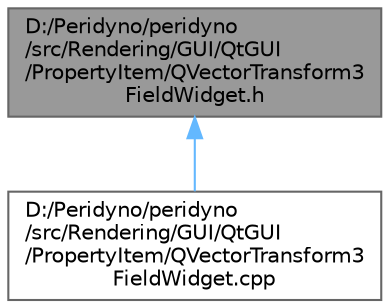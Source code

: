 digraph "D:/Peridyno/peridyno/src/Rendering/GUI/QtGUI/PropertyItem/QVectorTransform3FieldWidget.h"
{
 // LATEX_PDF_SIZE
  bgcolor="transparent";
  edge [fontname=Helvetica,fontsize=10,labelfontname=Helvetica,labelfontsize=10];
  node [fontname=Helvetica,fontsize=10,shape=box,height=0.2,width=0.4];
  Node1 [id="Node000001",label="D:/Peridyno/peridyno\l/src/Rendering/GUI/QtGUI\l/PropertyItem/QVectorTransform3\lFieldWidget.h",height=0.2,width=0.4,color="gray40", fillcolor="grey60", style="filled", fontcolor="black",tooltip=" "];
  Node1 -> Node2 [id="edge1_Node000001_Node000002",dir="back",color="steelblue1",style="solid",tooltip=" "];
  Node2 [id="Node000002",label="D:/Peridyno/peridyno\l/src/Rendering/GUI/QtGUI\l/PropertyItem/QVectorTransform3\lFieldWidget.cpp",height=0.2,width=0.4,color="grey40", fillcolor="white", style="filled",URL="$_q_vector_transform3_field_widget_8cpp.html",tooltip=" "];
}
